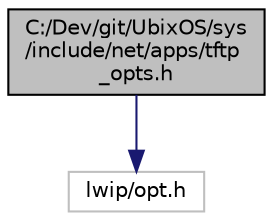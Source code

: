 digraph "C:/Dev/git/UbixOS/sys/include/net/apps/tftp_opts.h"
{
 // LATEX_PDF_SIZE
  edge [fontname="Helvetica",fontsize="10",labelfontname="Helvetica",labelfontsize="10"];
  node [fontname="Helvetica",fontsize="10",shape=record];
  Node1 [label="C:/Dev/git/UbixOS/sys\l/include/net/apps/tftp\l_opts.h",height=0.2,width=0.4,color="black", fillcolor="grey75", style="filled", fontcolor="black",tooltip="Trivial File Transfer Protocol (RFC 1350) implementation options."];
  Node1 -> Node2 [color="midnightblue",fontsize="10",style="solid",fontname="Helvetica"];
  Node2 [label="lwip/opt.h",height=0.2,width=0.4,color="grey75", fillcolor="white", style="filled",tooltip=" "];
}
